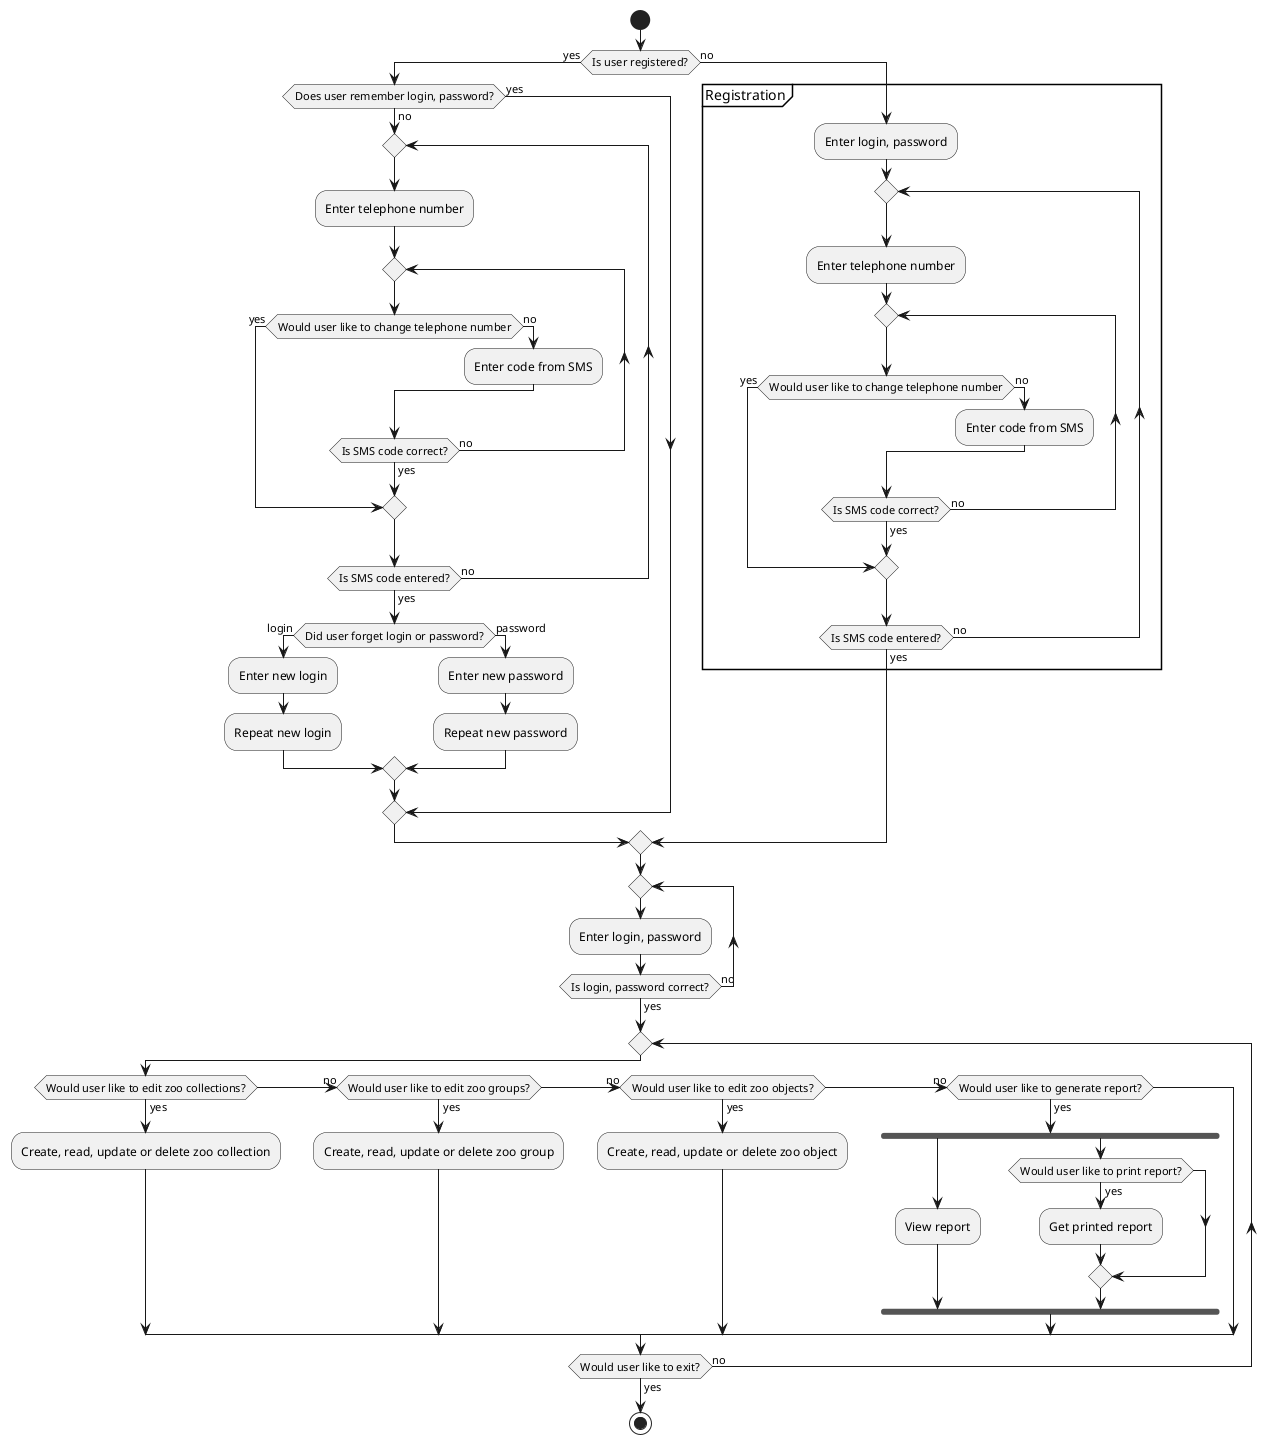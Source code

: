 @startuml
start

if (Is user registered?) then (yes)
    if (Does user remember login, password?) then (yes)
    else (no)
        repeat
            :Enter telephone number;
            repeat
                if (Would user like to change telephone number) then (yes)
                    break
                else (no)
                    :Enter code from SMS;
                endif
            repeat while (Is SMS code correct?) is (no) not (yes)
        repeat while (Is SMS code entered?) is (no) not (yes)

        if (Did user forget login or password?) then (login)
            :Enter new login;
            :Repeat new login;
        else (password)
            :Enter new password;
            :Repeat new password;
        endif
    endif
else (no)
	group Registration
        :Enter login, password;
        repeat
            :Enter telephone number;
            repeat
                if (Would user like to change telephone number) then (yes)
                    break
                else (no)
                    :Enter code from SMS;
                endif
            repeat while (Is SMS code correct?) is (no) not (yes)
        repeat while (Is SMS code entered?) is (no) not (yes)
    end group
endif

repeat
	:Enter login, password;
repeat while (Is login, password correct?) is (no) not (yes)

repeat
    if (Would user like to edit zoo collections?) then (yes)
        :Create, read, update or delete zoo collection;
    (no) elseif (Would user like to edit zoo groups?) then (yes)
        :Create, read, update or delete zoo group;
    (no) elseif (Would user like to edit zoo objects?) then (yes)
        :Create, read, update or delete zoo object;
    (no) elseif (Would user like to generate report?) then (yes)
        fork
            :View report;
        fork again
            if (Would user like to print report?) then (yes)
                :Get printed report;
            endif
        end fork
    endif
repeat while (Would user like to exit?) is (no) not (yes)


stop
@enduml
